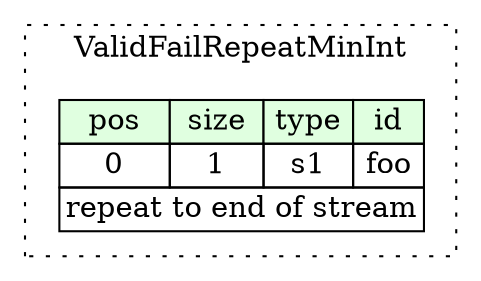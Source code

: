 digraph {
	rankdir=LR;
	node [shape=plaintext];
	subgraph cluster__valid_fail_repeat_min_int {
		label="ValidFailRepeatMinInt";
		graph[style=dotted];

		valid_fail_repeat_min_int__seq [label=<<TABLE BORDER="0" CELLBORDER="1" CELLSPACING="0">
			<TR><TD BGCOLOR="#E0FFE0">pos</TD><TD BGCOLOR="#E0FFE0">size</TD><TD BGCOLOR="#E0FFE0">type</TD><TD BGCOLOR="#E0FFE0">id</TD></TR>
			<TR><TD PORT="foo_pos">0</TD><TD PORT="foo_size">1</TD><TD>s1</TD><TD PORT="foo_type">foo</TD></TR>
			<TR><TD COLSPAN="4" PORT="foo__repeat">repeat to end of stream</TD></TR>
		</TABLE>>];
	}
}
